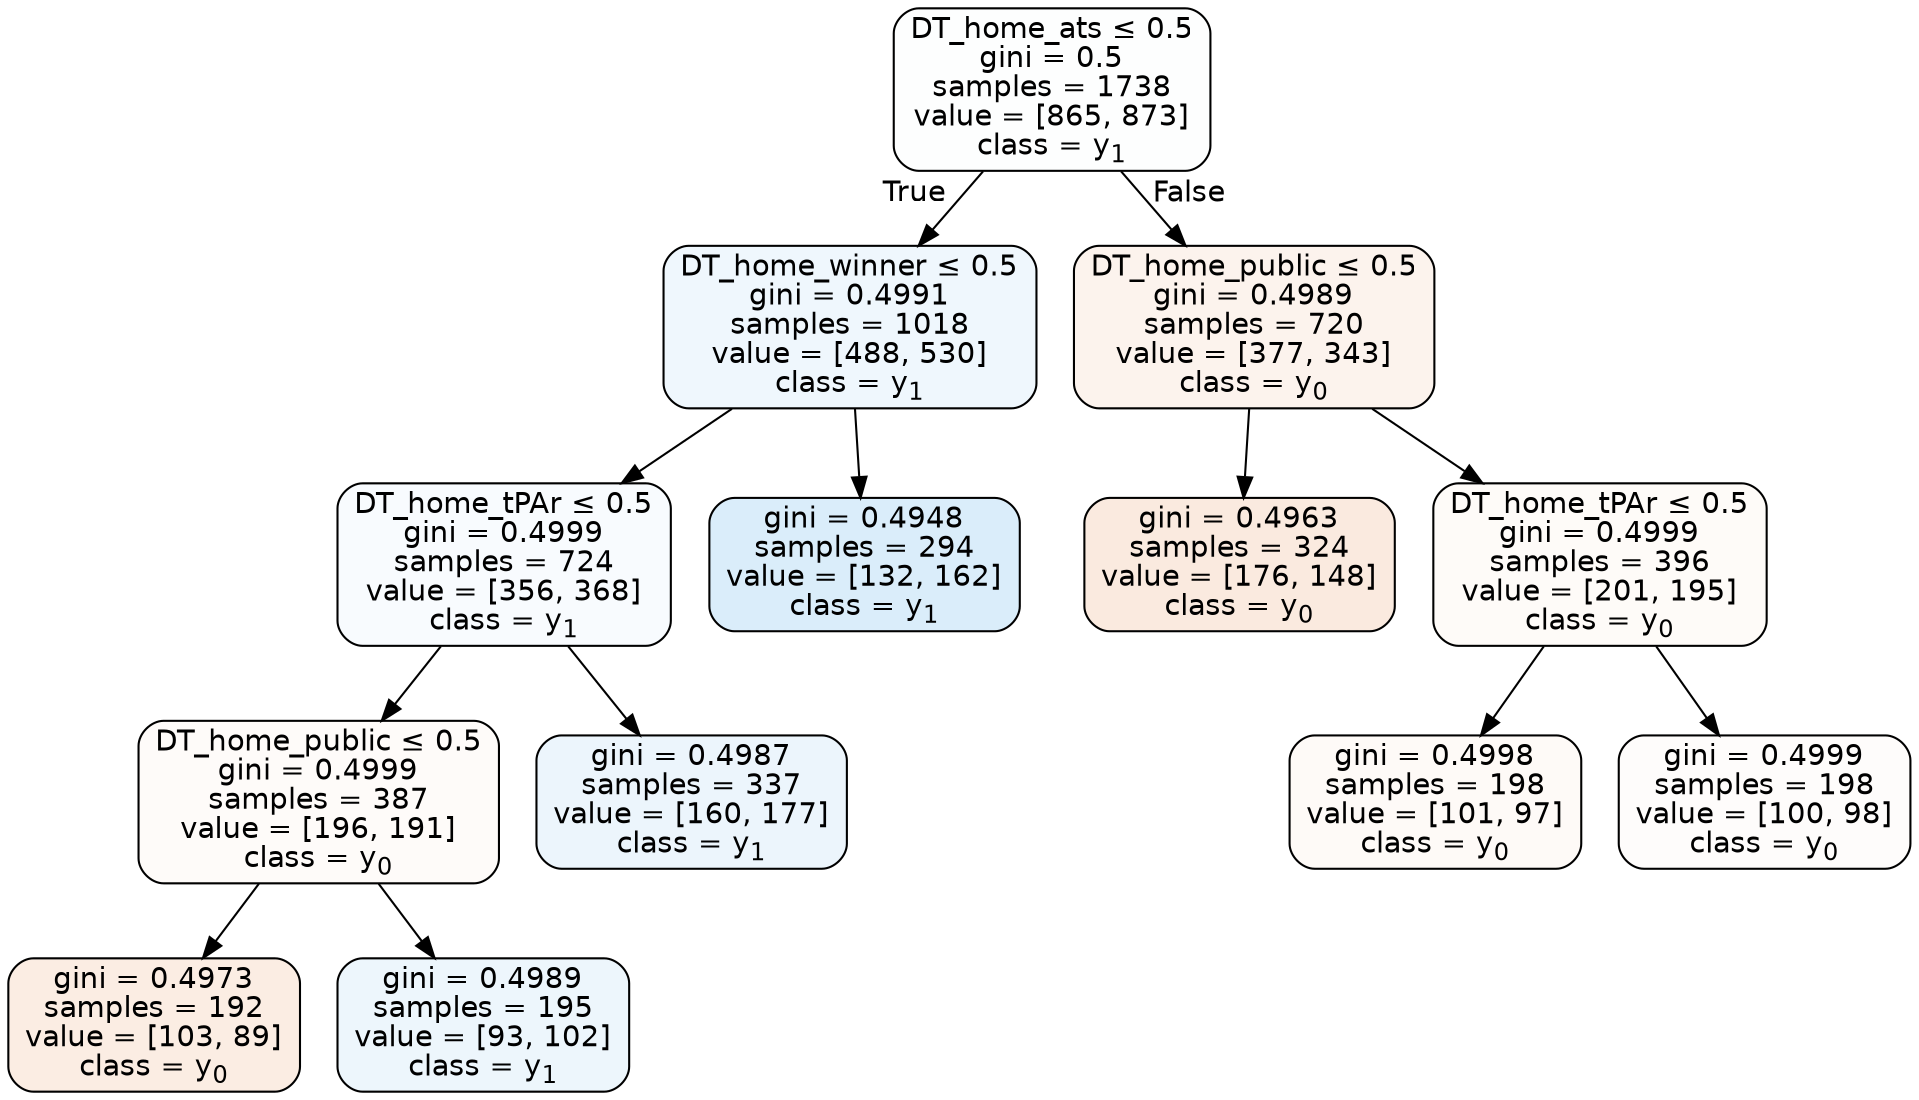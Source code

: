 digraph Tree {
node [shape=box, style="filled, rounded", color="black", fontname=helvetica] ;
edge [fontname=helvetica] ;
0 [label=<DT_home_ats &le; 0.5<br/>gini = 0.5<br/>samples = 1738<br/>value = [865, 873]<br/>class = y<SUB>1</SUB>>, fillcolor="#399de502"] ;
1 [label=<DT_home_winner &le; 0.5<br/>gini = 0.4991<br/>samples = 1018<br/>value = [488, 530]<br/>class = y<SUB>1</SUB>>, fillcolor="#399de514"] ;
0 -> 1 [labeldistance=2.5, labelangle=45, headlabel="True"] ;
2 [label=<DT_home_tPAr &le; 0.5<br/>gini = 0.4999<br/>samples = 724<br/>value = [356, 368]<br/>class = y<SUB>1</SUB>>, fillcolor="#399de508"] ;
1 -> 2 ;
3 [label=<DT_home_public &le; 0.5<br/>gini = 0.4999<br/>samples = 387<br/>value = [196, 191]<br/>class = y<SUB>0</SUB>>, fillcolor="#e5813907"] ;
2 -> 3 ;
4 [label=<gini = 0.4973<br/>samples = 192<br/>value = [103, 89]<br/>class = y<SUB>0</SUB>>, fillcolor="#e5813923"] ;
3 -> 4 ;
5 [label=<gini = 0.4989<br/>samples = 195<br/>value = [93, 102]<br/>class = y<SUB>1</SUB>>, fillcolor="#399de517"] ;
3 -> 5 ;
6 [label=<gini = 0.4987<br/>samples = 337<br/>value = [160, 177]<br/>class = y<SUB>1</SUB>>, fillcolor="#399de518"] ;
2 -> 6 ;
7 [label=<gini = 0.4948<br/>samples = 294<br/>value = [132, 162]<br/>class = y<SUB>1</SUB>>, fillcolor="#399de52f"] ;
1 -> 7 ;
8 [label=<DT_home_public &le; 0.5<br/>gini = 0.4989<br/>samples = 720<br/>value = [377, 343]<br/>class = y<SUB>0</SUB>>, fillcolor="#e5813917"] ;
0 -> 8 [labeldistance=2.5, labelangle=-45, headlabel="False"] ;
9 [label=<gini = 0.4963<br/>samples = 324<br/>value = [176, 148]<br/>class = y<SUB>0</SUB>>, fillcolor="#e5813929"] ;
8 -> 9 ;
10 [label=<DT_home_tPAr &le; 0.5<br/>gini = 0.4999<br/>samples = 396<br/>value = [201, 195]<br/>class = y<SUB>0</SUB>>, fillcolor="#e5813908"] ;
8 -> 10 ;
11 [label=<gini = 0.4998<br/>samples = 198<br/>value = [101, 97]<br/>class = y<SUB>0</SUB>>, fillcolor="#e581390a"] ;
10 -> 11 ;
12 [label=<gini = 0.4999<br/>samples = 198<br/>value = [100, 98]<br/>class = y<SUB>0</SUB>>, fillcolor="#e5813905"] ;
10 -> 12 ;
}